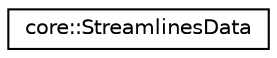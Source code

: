 digraph "Graphical Class Hierarchy"
{
 // LATEX_PDF_SIZE
  edge [fontname="Helvetica",fontsize="10",labelfontname="Helvetica",labelfontsize="10"];
  node [fontname="Helvetica",fontsize="10",shape=record];
  rankdir="LR";
  Node0 [label="core::StreamlinesData",height=0.2,width=0.4,color="black", fillcolor="white", style="filled",URL="$da/d60/structcore_1_1StreamlinesData.html",tooltip=" "];
}
